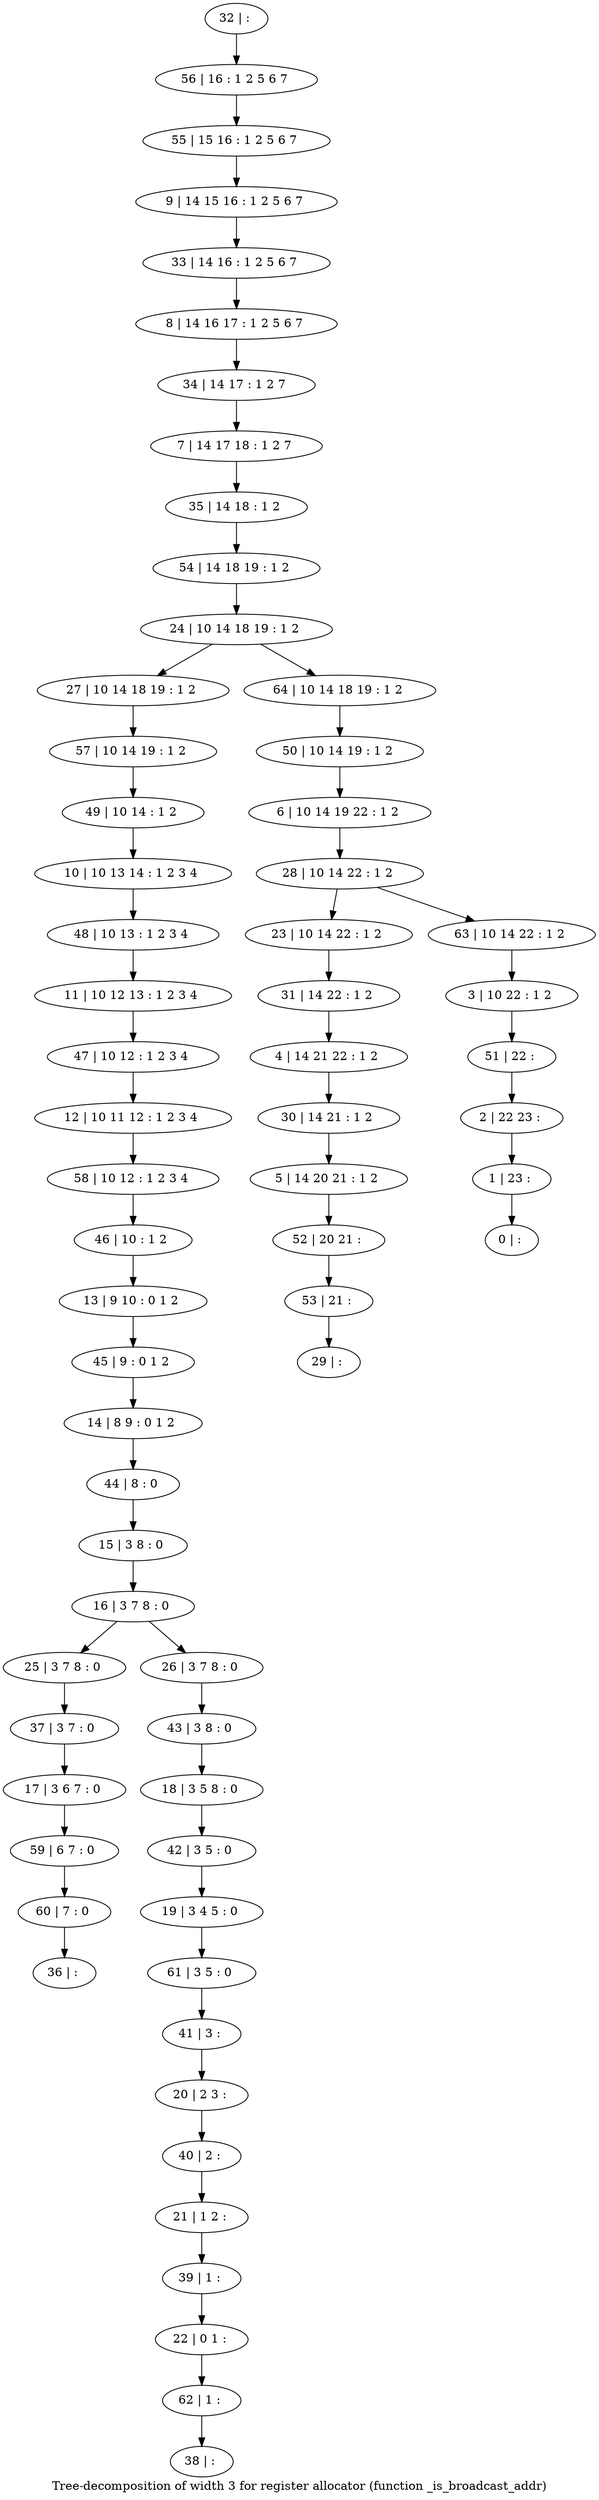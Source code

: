 digraph G {
graph [label="Tree-decomposition of width 3 for register allocator (function _is_broadcast_addr)"]
0[label="0 | : "];
1[label="1 | 23 : "];
2[label="2 | 22 23 : "];
3[label="3 | 10 22 : 1 2 "];
4[label="4 | 14 21 22 : 1 2 "];
5[label="5 | 14 20 21 : 1 2 "];
6[label="6 | 10 14 19 22 : 1 2 "];
7[label="7 | 14 17 18 : 1 2 7 "];
8[label="8 | 14 16 17 : 1 2 5 6 7 "];
9[label="9 | 14 15 16 : 1 2 5 6 7 "];
10[label="10 | 10 13 14 : 1 2 3 4 "];
11[label="11 | 10 12 13 : 1 2 3 4 "];
12[label="12 | 10 11 12 : 1 2 3 4 "];
13[label="13 | 9 10 : 0 1 2 "];
14[label="14 | 8 9 : 0 1 2 "];
15[label="15 | 3 8 : 0 "];
16[label="16 | 3 7 8 : 0 "];
17[label="17 | 3 6 7 : 0 "];
18[label="18 | 3 5 8 : 0 "];
19[label="19 | 3 4 5 : 0 "];
20[label="20 | 2 3 : "];
21[label="21 | 1 2 : "];
22[label="22 | 0 1 : "];
23[label="23 | 10 14 22 : 1 2 "];
24[label="24 | 10 14 18 19 : 1 2 "];
25[label="25 | 3 7 8 : 0 "];
26[label="26 | 3 7 8 : 0 "];
27[label="27 | 10 14 18 19 : 1 2 "];
28[label="28 | 10 14 22 : 1 2 "];
29[label="29 | : "];
30[label="30 | 14 21 : 1 2 "];
31[label="31 | 14 22 : 1 2 "];
32[label="32 | : "];
33[label="33 | 14 16 : 1 2 5 6 7 "];
34[label="34 | 14 17 : 1 2 7 "];
35[label="35 | 14 18 : 1 2 "];
36[label="36 | : "];
37[label="37 | 3 7 : 0 "];
38[label="38 | : "];
39[label="39 | 1 : "];
40[label="40 | 2 : "];
41[label="41 | 3 : "];
42[label="42 | 3 5 : 0 "];
43[label="43 | 3 8 : 0 "];
44[label="44 | 8 : 0 "];
45[label="45 | 9 : 0 1 2 "];
46[label="46 | 10 : 1 2 "];
47[label="47 | 10 12 : 1 2 3 4 "];
48[label="48 | 10 13 : 1 2 3 4 "];
49[label="49 | 10 14 : 1 2 "];
50[label="50 | 10 14 19 : 1 2 "];
51[label="51 | 22 : "];
52[label="52 | 20 21 : "];
53[label="53 | 21 : "];
54[label="54 | 14 18 19 : 1 2 "];
55[label="55 | 15 16 : 1 2 5 6 7 "];
56[label="56 | 16 : 1 2 5 6 7 "];
57[label="57 | 10 14 19 : 1 2 "];
58[label="58 | 10 12 : 1 2 3 4 "];
59[label="59 | 6 7 : 0 "];
60[label="60 | 7 : 0 "];
61[label="61 | 3 5 : 0 "];
62[label="62 | 1 : "];
63[label="63 | 10 14 22 : 1 2 "];
64[label="64 | 10 14 18 19 : 1 2 "];
15->16 ;
16->25 ;
16->26 ;
30->5 ;
4->30 ;
31->4 ;
23->31 ;
37->17 ;
25->37 ;
39->22 ;
21->39 ;
40->21 ;
20->40 ;
41->20 ;
42->19 ;
18->42 ;
43->18 ;
26->43 ;
44->15 ;
14->44 ;
45->14 ;
13->45 ;
46->13 ;
47->12 ;
11->47 ;
48->11 ;
10->48 ;
49->10 ;
5->52 ;
53->29 ;
52->53 ;
57->49 ;
27->57 ;
58->46 ;
12->58 ;
17->59 ;
60->36 ;
59->60 ;
61->41 ;
19->61 ;
62->38 ;
22->62 ;
32->56 ;
56->55 ;
55->9 ;
9->33 ;
33->8 ;
8->34 ;
34->7 ;
7->35 ;
35->54 ;
54->24 ;
50->6 ;
6->28 ;
3->51 ;
51->2 ;
2->1 ;
1->0 ;
63->3 ;
64->50 ;
28->23 ;
28->63 ;
24->27 ;
24->64 ;
}
